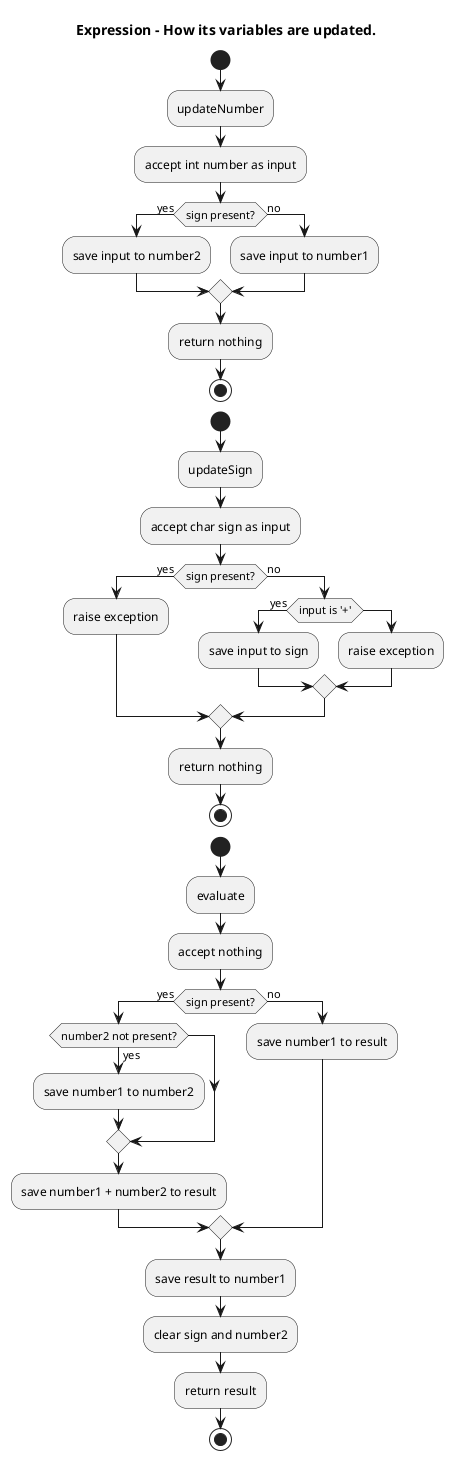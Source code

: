 @startuml
title Expression - How its variables are updated.

start
:updateNumber;
:accept int number as input;
if (sign present?) then (yes)
    :save input to number2;
else (no)
    :save input to number1;
endif
:return nothing;
stop

start
:updateSign;
:accept char sign as input;
if (sign present?) then (yes)
    :raise exception;
else (no)
    if (input is '+') then (yes)
        :save input to sign;
    else
        :raise exception;
    endif
endif
:return nothing;
stop

start
:evaluate;
:accept nothing;
if (sign present?) then (yes)
    if (number2 not present?) then (yes)
        :save number1 to number2;
    endif
    :save number1 + number2 to result;
else (no)
    :save number1 to result;
endif
:save result to number1;
:clear sign and number2;
:return result;
stop
@enduml